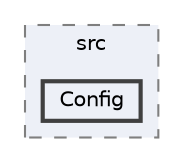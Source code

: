 digraph "plugins/learndash-certificate-builder/vendor/mpdf/mpdf/src/Config"
{
 // LATEX_PDF_SIZE
  bgcolor="transparent";
  edge [fontname=Helvetica,fontsize=10,labelfontname=Helvetica,labelfontsize=10];
  node [fontname=Helvetica,fontsize=10,shape=box,height=0.2,width=0.4];
  compound=true
  subgraph clusterdir_a65463aea2a6be4c4718790a2e16e955 {
    graph [ bgcolor="#edf0f7", pencolor="grey50", label="src", fontname=Helvetica,fontsize=10 style="filled,dashed", URL="dir_a65463aea2a6be4c4718790a2e16e955.html",tooltip=""]
  dir_a05c4c279ecec80350601eac4df1dda8 [label="Config", fillcolor="#edf0f7", color="grey25", style="filled,bold", URL="dir_a05c4c279ecec80350601eac4df1dda8.html",tooltip=""];
  }
}
